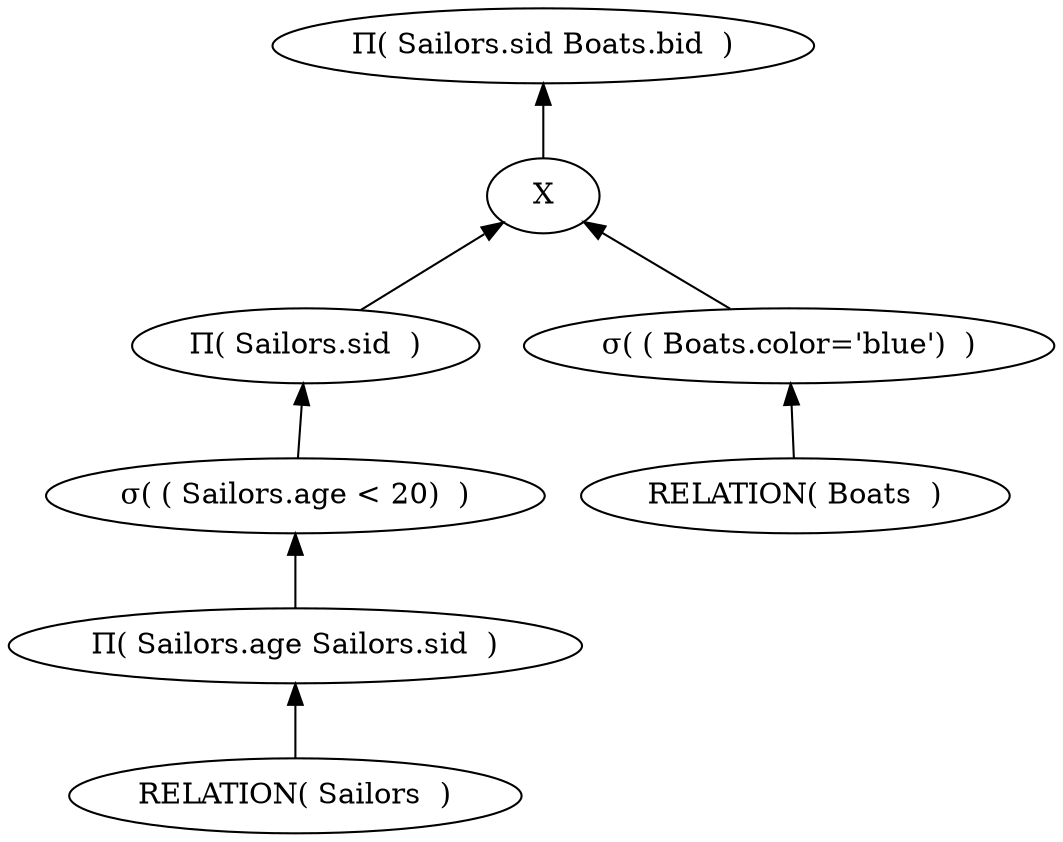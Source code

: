 digraph G {
edge [dir=back]
node1[ label = "&#928;( Sailors.sid Boats.bid  )"]
node2[ label = "X"]
node1->node2
node3[ label = "&#928;( Sailors.sid  )"]
node2->node3
node4[ label = "&#963;( ( Sailors.age < 20)  )" ]
node3->node4
node5[ label = "&#928;( Sailors.age Sailors.sid  )"]
node4->node5
node6[ label = "RELATION( Sailors  )" ]
node5->node6
node7[ label = "&#963;( ( Boats.color='blue')  )" ]
node2->node7
node8[ label = "RELATION( Boats  )" ]
node7->node8
}
